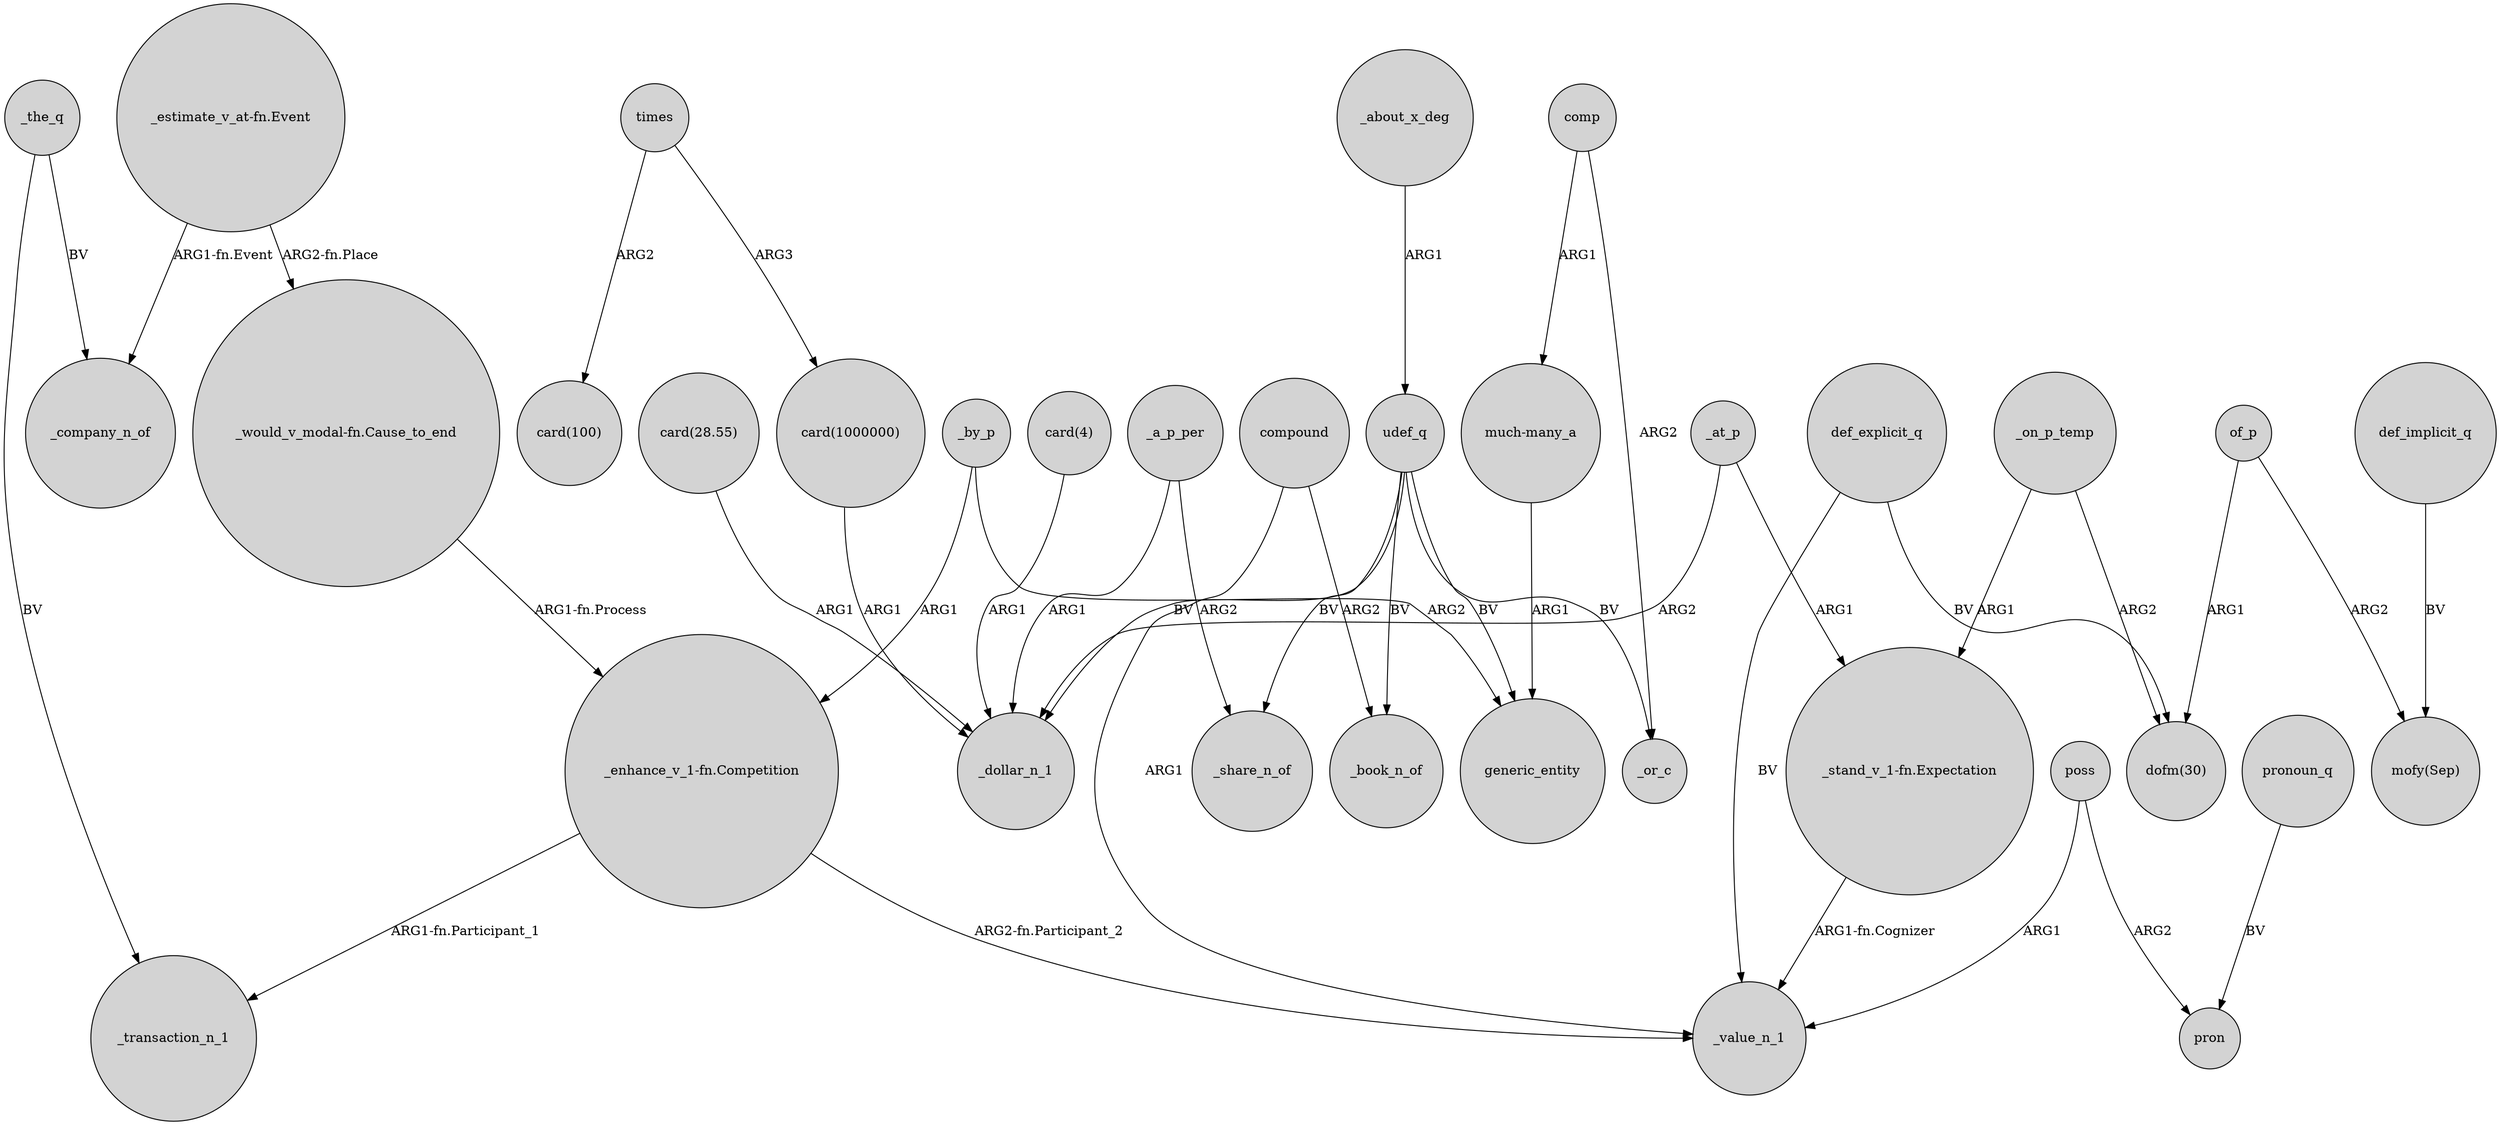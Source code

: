 digraph {
	node [shape=circle style=filled]
	"card(28.55)" -> _dollar_n_1 [label=ARG1]
	"_enhance_v_1-fn.Competition" -> _transaction_n_1 [label="ARG1-fn.Participant_1"]
	"card(4)" -> _dollar_n_1 [label=ARG1]
	_at_p -> "_stand_v_1-fn.Expectation" [label=ARG1]
	times -> "card(1000000)" [label=ARG3]
	def_implicit_q -> "mofy(Sep)" [label=BV]
	poss -> _value_n_1 [label=ARG1]
	udef_q -> _book_n_of [label=BV]
	def_explicit_q -> "dofm(30)" [label=BV]
	times -> "card(100)" [label=ARG2]
	_by_p -> "_enhance_v_1-fn.Competition" [label=ARG1]
	of_p -> "mofy(Sep)" [label=ARG2]
	udef_q -> generic_entity [label=BV]
	"_enhance_v_1-fn.Competition" -> _value_n_1 [label="ARG2-fn.Participant_2"]
	"_would_v_modal-fn.Cause_to_end" -> "_enhance_v_1-fn.Competition" [label="ARG1-fn.Process"]
	udef_q -> _or_c [label=BV]
	_about_x_deg -> udef_q [label=ARG1]
	pronoun_q -> pron [label=BV]
	_the_q -> _transaction_n_1 [label=BV]
	poss -> pron [label=ARG2]
	comp -> "much-many_a" [label=ARG1]
	_at_p -> _dollar_n_1 [label=ARG2]
	_a_p_per -> _share_n_of [label=ARG2]
	_on_p_temp -> "dofm(30)" [label=ARG2]
	"much-many_a" -> generic_entity [label=ARG1]
	_by_p -> generic_entity [label=ARG2]
	"_estimate_v_at-fn.Event" -> "_would_v_modal-fn.Cause_to_end" [label="ARG2-fn.Place"]
	compound -> _book_n_of [label=ARG2]
	udef_q -> _share_n_of [label=BV]
	udef_q -> _dollar_n_1 [label=BV]
	"card(1000000)" -> _dollar_n_1 [label=ARG1]
	"_estimate_v_at-fn.Event" -> _company_n_of [label="ARG1-fn.Event"]
	_a_p_per -> _dollar_n_1 [label=ARG1]
	def_explicit_q -> _value_n_1 [label=BV]
	"_stand_v_1-fn.Expectation" -> _value_n_1 [label="ARG1-fn.Cognizer"]
	_on_p_temp -> "_stand_v_1-fn.Expectation" [label=ARG1]
	of_p -> "dofm(30)" [label=ARG1]
	compound -> _value_n_1 [label=ARG1]
	_the_q -> _company_n_of [label=BV]
	comp -> _or_c [label=ARG2]
}
